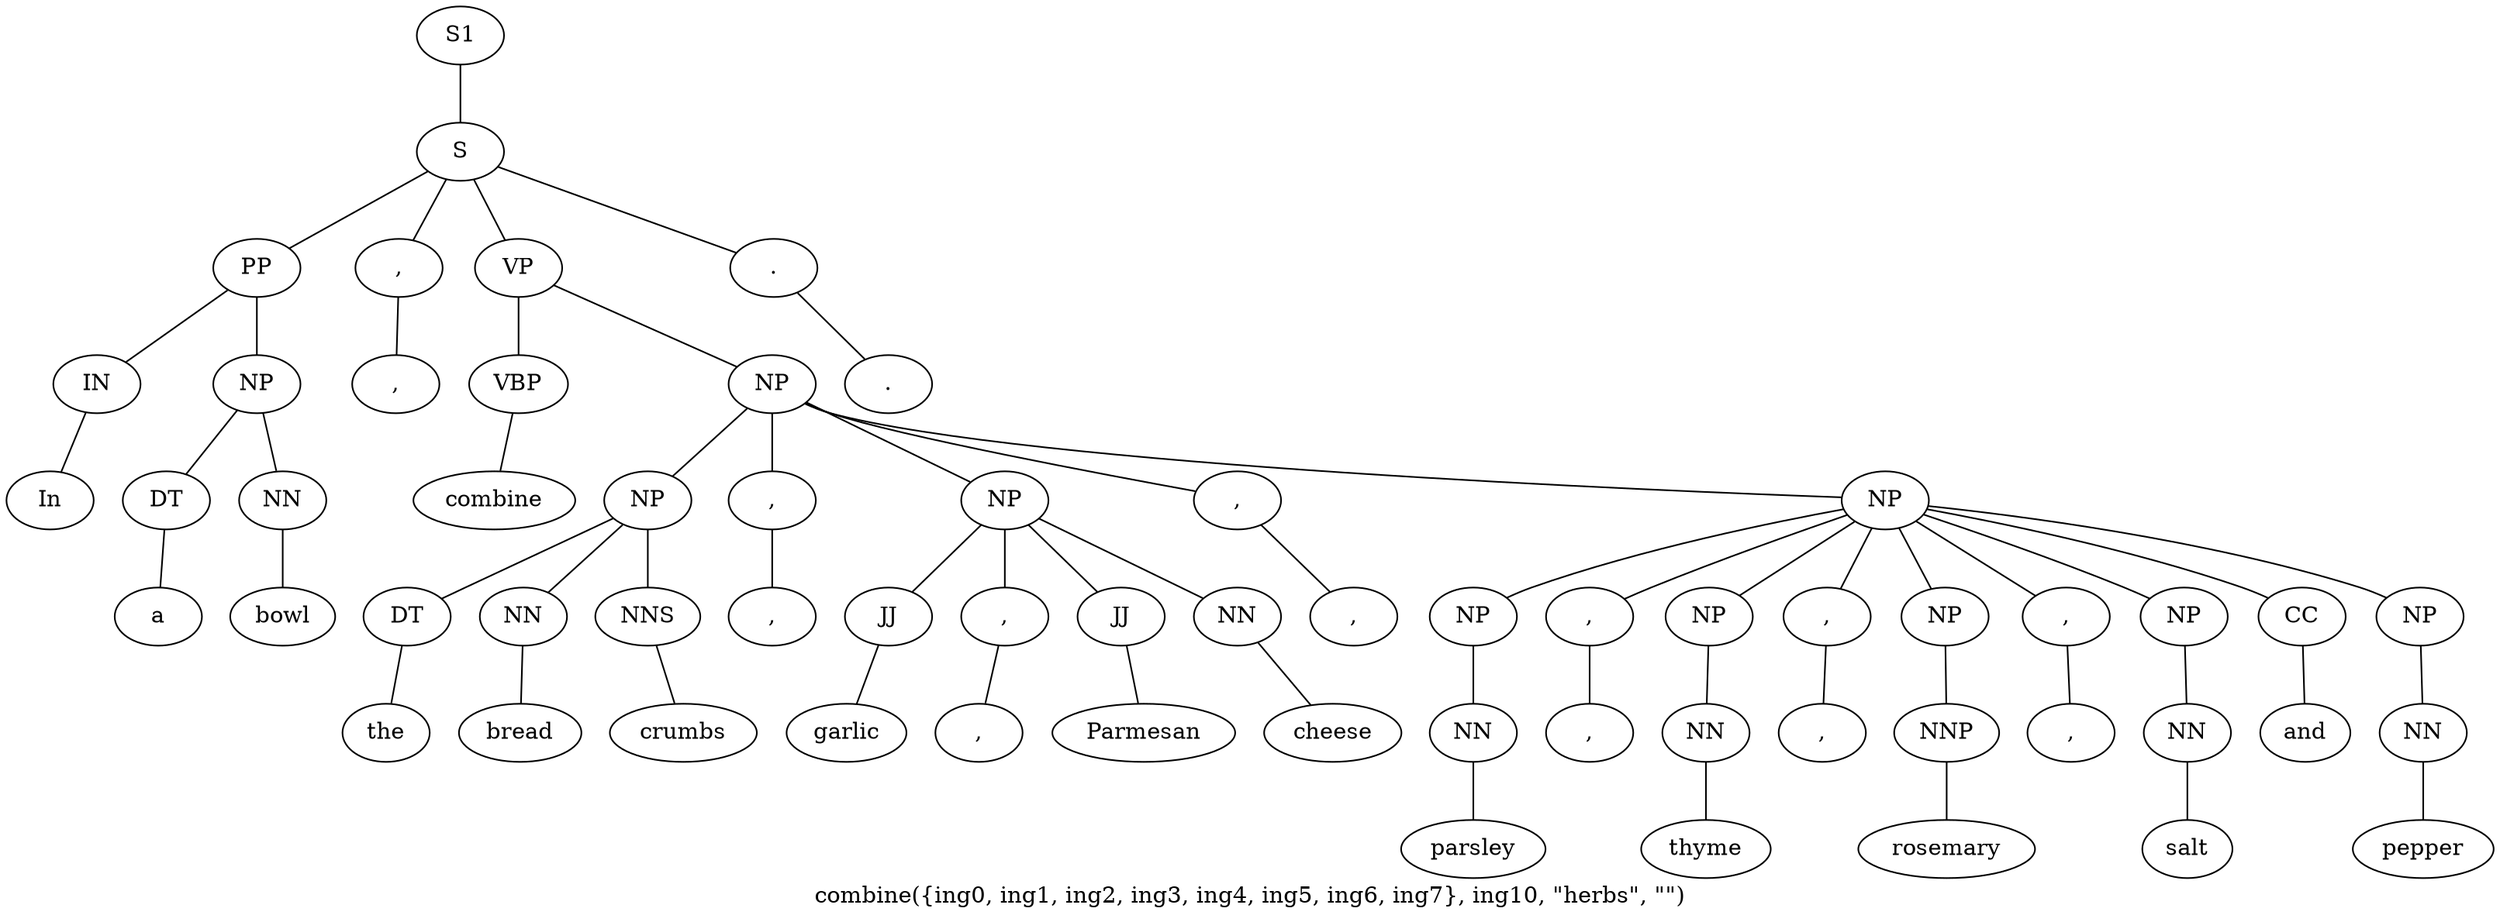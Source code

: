 graph SyntaxGraph {
	label = "combine({ing0, ing1, ing2, ing3, ing4, ing5, ing6, ing7}, ing10, \"herbs\", \"\")";
	Node0 [label="S1"];
	Node1 [label="S"];
	Node2 [label="PP"];
	Node3 [label="IN"];
	Node4 [label="In"];
	Node5 [label="NP"];
	Node6 [label="DT"];
	Node7 [label="a"];
	Node8 [label="NN"];
	Node9 [label="bowl"];
	Node10 [label=","];
	Node11 [label=","];
	Node12 [label="VP"];
	Node13 [label="VBP"];
	Node14 [label="combine"];
	Node15 [label="NP"];
	Node16 [label="NP"];
	Node17 [label="DT"];
	Node18 [label="the"];
	Node19 [label="NN"];
	Node20 [label="bread"];
	Node21 [label="NNS"];
	Node22 [label="crumbs"];
	Node23 [label=","];
	Node24 [label=","];
	Node25 [label="NP"];
	Node26 [label="JJ"];
	Node27 [label="garlic"];
	Node28 [label=","];
	Node29 [label=","];
	Node30 [label="JJ"];
	Node31 [label="Parmesan"];
	Node32 [label="NN"];
	Node33 [label="cheese"];
	Node34 [label=","];
	Node35 [label=","];
	Node36 [label="NP"];
	Node37 [label="NP"];
	Node38 [label="NN"];
	Node39 [label="parsley"];
	Node40 [label=","];
	Node41 [label=","];
	Node42 [label="NP"];
	Node43 [label="NN"];
	Node44 [label="thyme"];
	Node45 [label=","];
	Node46 [label=","];
	Node47 [label="NP"];
	Node48 [label="NNP"];
	Node49 [label="rosemary"];
	Node50 [label=","];
	Node51 [label=","];
	Node52 [label="NP"];
	Node53 [label="NN"];
	Node54 [label="salt"];
	Node55 [label="CC"];
	Node56 [label="and"];
	Node57 [label="NP"];
	Node58 [label="NN"];
	Node59 [label="pepper"];
	Node60 [label="."];
	Node61 [label="."];

	Node0 -- Node1;
	Node1 -- Node2;
	Node1 -- Node10;
	Node1 -- Node12;
	Node1 -- Node60;
	Node2 -- Node3;
	Node2 -- Node5;
	Node3 -- Node4;
	Node5 -- Node6;
	Node5 -- Node8;
	Node6 -- Node7;
	Node8 -- Node9;
	Node10 -- Node11;
	Node12 -- Node13;
	Node12 -- Node15;
	Node13 -- Node14;
	Node15 -- Node16;
	Node15 -- Node23;
	Node15 -- Node25;
	Node15 -- Node34;
	Node15 -- Node36;
	Node16 -- Node17;
	Node16 -- Node19;
	Node16 -- Node21;
	Node17 -- Node18;
	Node19 -- Node20;
	Node21 -- Node22;
	Node23 -- Node24;
	Node25 -- Node26;
	Node25 -- Node28;
	Node25 -- Node30;
	Node25 -- Node32;
	Node26 -- Node27;
	Node28 -- Node29;
	Node30 -- Node31;
	Node32 -- Node33;
	Node34 -- Node35;
	Node36 -- Node37;
	Node36 -- Node40;
	Node36 -- Node42;
	Node36 -- Node45;
	Node36 -- Node47;
	Node36 -- Node50;
	Node36 -- Node52;
	Node36 -- Node55;
	Node36 -- Node57;
	Node37 -- Node38;
	Node38 -- Node39;
	Node40 -- Node41;
	Node42 -- Node43;
	Node43 -- Node44;
	Node45 -- Node46;
	Node47 -- Node48;
	Node48 -- Node49;
	Node50 -- Node51;
	Node52 -- Node53;
	Node53 -- Node54;
	Node55 -- Node56;
	Node57 -- Node58;
	Node58 -- Node59;
	Node60 -- Node61;
}